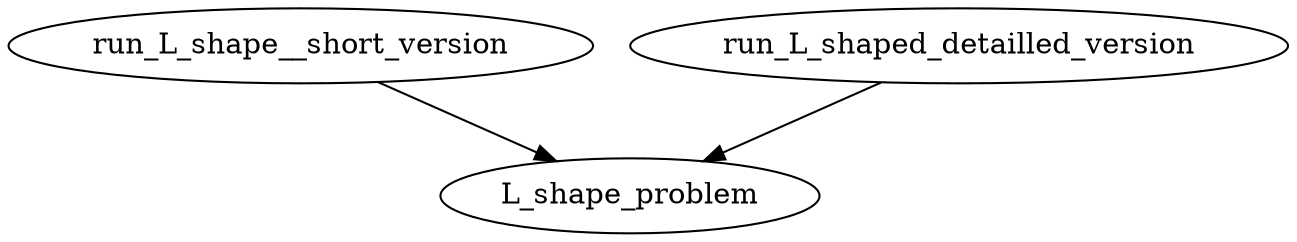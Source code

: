 /* Created by mdot for Matlab */
digraph m2html {
  run_L_shape__short_version -> L_shape_problem;
  run_L_shaped_detailled_version -> L_shape_problem;

  L_shape_problem [URL="L_shape_problem.html"];
  run_L_shape__short_version [URL="run_L_shape__short_version.html"];
  run_L_shaped_detailled_version [URL="run_L_shaped_detailled_version.html"];
}